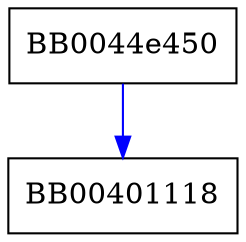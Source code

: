 digraph signatures_cmp {
  node [shape="box"];
  graph [splines=ortho];
  BB0044e450 -> BB00401118 [color="blue"];
}